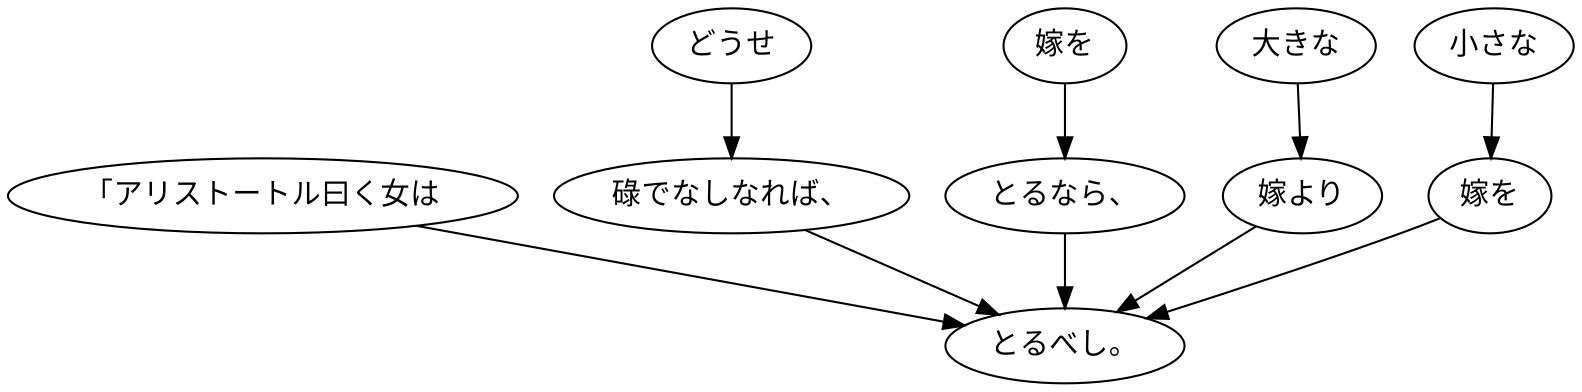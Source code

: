 digraph graph8880 {
	node0 [label="「アリストートル曰く女は"];
	node1 [label="どうせ"];
	node2 [label="碌でなしなれば、"];
	node3 [label="嫁を"];
	node4 [label="とるなら、"];
	node5 [label="大きな"];
	node6 [label="嫁より"];
	node7 [label="小さな"];
	node8 [label="嫁を"];
	node9 [label="とるべし。"];
	node0 -> node9;
	node1 -> node2;
	node2 -> node9;
	node3 -> node4;
	node4 -> node9;
	node5 -> node6;
	node6 -> node9;
	node7 -> node8;
	node8 -> node9;
}
